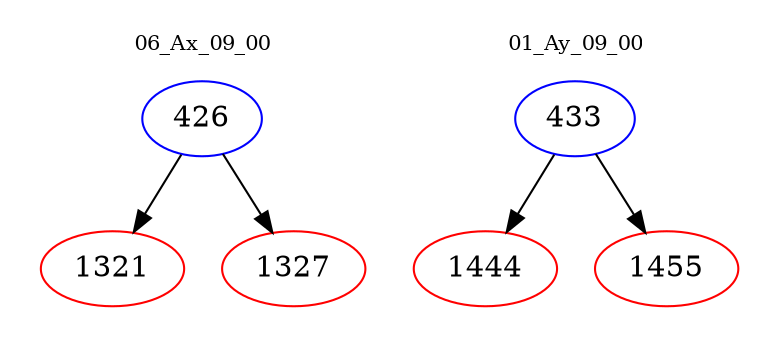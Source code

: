 digraph{
subgraph cluster_0 {
color = white
label = "06_Ax_09_00";
fontsize=10;
T0_426 [label="426", color="blue"]
T0_426 -> T0_1321 [color="black"]
T0_1321 [label="1321", color="red"]
T0_426 -> T0_1327 [color="black"]
T0_1327 [label="1327", color="red"]
}
subgraph cluster_1 {
color = white
label = "01_Ay_09_00";
fontsize=10;
T1_433 [label="433", color="blue"]
T1_433 -> T1_1444 [color="black"]
T1_1444 [label="1444", color="red"]
T1_433 -> T1_1455 [color="black"]
T1_1455 [label="1455", color="red"]
}
}

